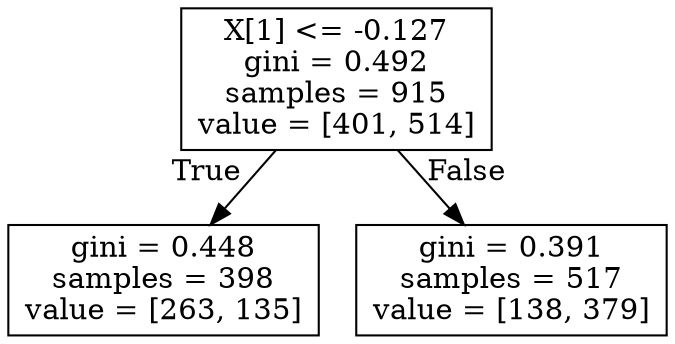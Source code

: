 digraph Tree {
node [shape=box] ;
0 [label="X[1] <= -0.127\ngini = 0.492\nsamples = 915\nvalue = [401, 514]"] ;
1 [label="gini = 0.448\nsamples = 398\nvalue = [263, 135]"] ;
0 -> 1 [labeldistance=2.5, labelangle=45, headlabel="True"] ;
2 [label="gini = 0.391\nsamples = 517\nvalue = [138, 379]"] ;
0 -> 2 [labeldistance=2.5, labelangle=-45, headlabel="False"] ;
}
